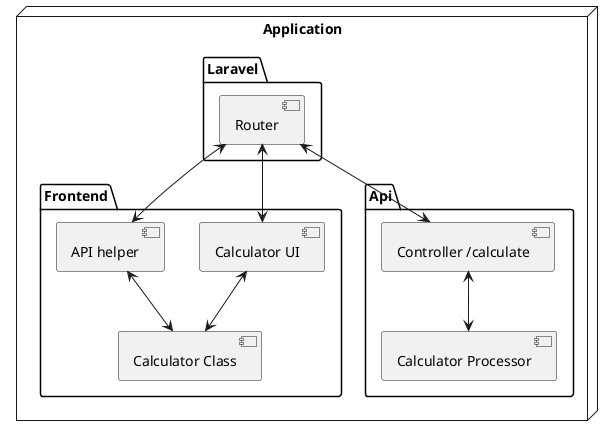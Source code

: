@startuml

node "Application" {

 package "Frontend" {
    [Calculator UI]
    [Calculator Class]
    [API helper]
 }
 package "Laravel" {
  [Router]
 }

 package "Api" {
  [Controller /calculate] <--> [Calculator Processor]
 }

[Router] <--> [Controller /calculate]
[Router] <--> [Calculator UI]
[Router] <--> [API helper]
[Calculator UI] <--> [Calculator Class]
[API helper] <--> [Calculator Class]

}


@enduml

